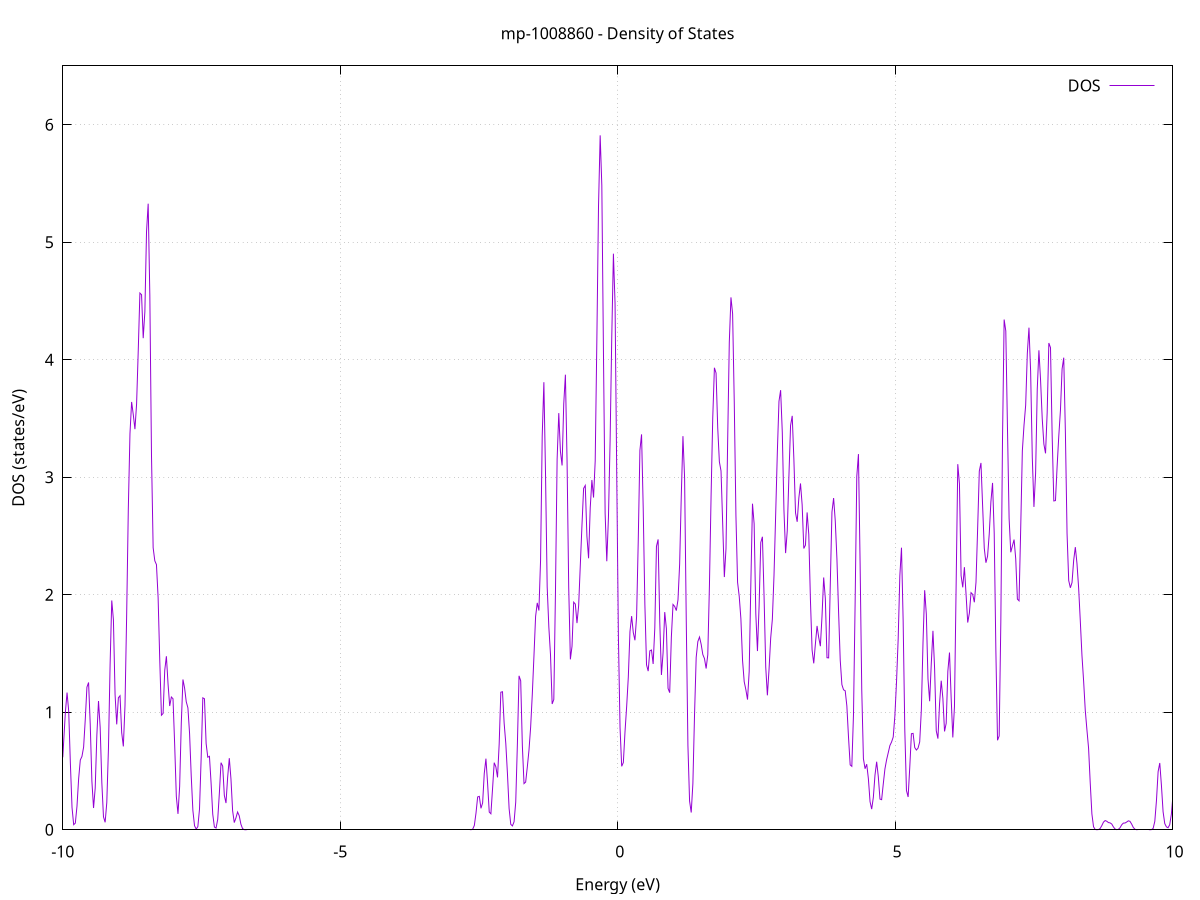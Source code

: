 set title 'mp-1008860 - Density of States'
set xlabel 'Energy (eV)'
set ylabel 'DOS (states/eV)'
set grid
set xrange [-10:10]
set yrange [0:6.502]
set xzeroaxis lt -1
set terminal png size 800,600
set output 'mp-1008860_dos_gnuplot.png'
plot '-' using 1:2 with lines title 'DOS'
-30.571800 0.000000
-30.542000 0.000000
-30.512200 0.000000
-30.482300 0.000000
-30.452500 0.000000
-30.422700 0.000000
-30.392800 0.000000
-30.363000 0.000000
-30.333100 0.000000
-30.303300 0.000000
-30.273500 0.000000
-30.243600 0.000000
-30.213800 0.000000
-30.183900 0.000000
-30.154100 0.000000
-30.124300 0.000000
-30.094400 0.000000
-30.064600 0.000000
-30.034700 0.000000
-30.004900 0.000000
-29.975100 0.000000
-29.945200 0.000000
-29.915400 0.000000
-29.885500 0.000000
-29.855700 0.000000
-29.825900 0.000000
-29.796000 0.000000
-29.766200 0.000000
-29.736400 0.000000
-29.706500 0.000000
-29.676700 0.000000
-29.646800 0.000000
-29.617000 0.000000
-29.587200 0.000000
-29.557300 0.000000
-29.527500 0.000000
-29.497600 0.000000
-29.467800 0.000000
-29.438000 0.000000
-29.408100 0.000000
-29.378300 0.000000
-29.348400 0.000000
-29.318600 0.000000
-29.288800 0.000000
-29.258900 0.000000
-29.229100 0.000000
-29.199200 0.000000
-29.169400 0.000000
-29.139600 0.000000
-29.109700 0.000000
-29.079900 0.000000
-29.050100 0.000000
-29.020200 0.000000
-28.990400 0.000000
-28.960500 0.000000
-28.930700 0.000000
-28.900900 0.000000
-28.871000 0.000000
-28.841200 0.000000
-28.811300 0.000000
-28.781500 0.000000
-28.751700 0.000000
-28.721800 0.000000
-28.692000 0.000000
-28.662100 0.000000
-28.632300 0.000000
-28.602500 0.000000
-28.572600 0.000000
-28.542800 0.000000
-28.512900 0.000000
-28.483100 0.000000
-28.453300 0.000000
-28.423400 0.000000
-28.393600 0.000000
-28.363800 0.000000
-28.333900 0.000000
-28.304100 0.000000
-28.274200 0.000000
-28.244400 0.000000
-28.214600 0.000000
-28.184700 0.000000
-28.154900 0.000000
-28.125000 0.000000
-28.095200 0.000000
-28.065400 0.000000
-28.035500 0.000000
-28.005700 0.000000
-27.975800 0.001000
-27.946000 0.016300
-27.916200 0.145900
-27.886300 0.747700
-27.856500 2.335100
-27.826700 4.771900
-27.796800 7.012800
-27.767000 8.789600
-27.737100 11.338700
-27.707300 15.042700
-27.677500 18.731900
-27.647600 20.608200
-27.617800 18.793100
-27.587900 14.251100
-27.558100 9.803700
-27.528300 6.742600
-27.498400 4.825600
-27.468600 4.324300
-27.438700 5.440000
-27.408900 6.525600
-27.379100 6.731900
-27.349200 7.416700
-27.319400 8.838900
-27.289500 8.627000
-27.259700 5.820300
-27.229900 2.560900
-27.200000 0.707100
-27.170200 0.116500
-27.140400 0.010800
-27.110500 0.000500
-27.080700 0.000000
-27.050800 0.000000
-27.021000 0.000000
-26.991200 0.000000
-26.961300 0.000000
-26.931500 0.000000
-26.901600 0.000000
-26.871800 0.000000
-26.842000 0.000000
-26.812100 0.000000
-26.782300 0.000000
-26.752400 0.000000
-26.722600 0.000000
-26.692800 0.000000
-26.662900 0.000000
-26.633100 0.000000
-26.603200 0.000000
-26.573400 0.000000
-26.543600 0.000000
-26.513700 0.000000
-26.483900 0.000000
-26.454100 0.000000
-26.424200 0.000000
-26.394400 0.000000
-26.364500 0.000000
-26.334700 0.000000
-26.304900 0.000000
-26.275000 0.000000
-26.245200 0.000000
-26.215300 0.000000
-26.185500 0.000000
-26.155700 0.000000
-26.125800 0.000000
-26.096000 0.000000
-26.066100 0.000000
-26.036300 0.000000
-26.006500 0.000000
-25.976600 0.000000
-25.946800 0.000000
-25.916900 0.000000
-25.887100 0.000000
-25.857300 0.000000
-25.827400 0.000000
-25.797600 0.000000
-25.767800 0.000000
-25.737900 0.000000
-25.708100 0.000000
-25.678200 0.000000
-25.648400 0.000000
-25.618600 0.000000
-25.588700 0.000000
-25.558900 0.000000
-25.529000 0.000000
-25.499200 0.000000
-25.469400 0.000000
-25.439500 0.000000
-25.409700 0.000000
-25.379800 0.000000
-25.350000 0.000000
-25.320200 0.000000
-25.290300 0.000000
-25.260500 0.000000
-25.230700 0.000000
-25.200800 0.000000
-25.171000 0.000000
-25.141100 0.000000
-25.111300 0.000000
-25.081500 0.000000
-25.051600 0.000000
-25.021800 0.000000
-24.991900 0.000000
-24.962100 0.000000
-24.932300 0.000000
-24.902400 0.000000
-24.872600 0.000000
-24.842700 0.000000
-24.812900 0.000000
-24.783100 0.000000
-24.753200 0.000000
-24.723400 0.000000
-24.693500 0.000000
-24.663700 0.000000
-24.633900 0.000000
-24.604000 0.000000
-24.574200 0.000000
-24.544400 0.000000
-24.514500 0.000000
-24.484700 0.000000
-24.454800 0.000000
-24.425000 0.000000
-24.395200 0.000000
-24.365300 0.000000
-24.335500 0.000000
-24.305600 0.000000
-24.275800 0.000000
-24.246000 0.000000
-24.216100 0.000000
-24.186300 0.000000
-24.156400 0.000000
-24.126600 0.000000
-24.096800 0.000000
-24.066900 0.000000
-24.037100 0.000000
-24.007200 0.000000
-23.977400 0.000000
-23.947600 0.000000
-23.917700 0.000000
-23.887900 0.000000
-23.858100 0.000000
-23.828200 0.000000
-23.798400 0.000000
-23.768500 0.000000
-23.738700 0.000000
-23.708900 0.000000
-23.679000 0.000000
-23.649200 0.000000
-23.619300 0.000000
-23.589500 0.000000
-23.559700 0.000000
-23.529800 0.000000
-23.500000 0.000000
-23.470100 0.000000
-23.440300 0.000000
-23.410500 0.000000
-23.380600 0.000000
-23.350800 0.000000
-23.320900 0.000000
-23.291100 0.000000
-23.261300 0.000000
-23.231400 0.000000
-23.201600 0.000000
-23.171800 0.000000
-23.141900 0.000000
-23.112100 0.000000
-23.082200 0.000000
-23.052400 0.000000
-23.022600 0.000000
-22.992700 0.000000
-22.962900 0.000000
-22.933000 0.000000
-22.903200 0.000000
-22.873400 0.000000
-22.843500 0.000000
-22.813700 0.000000
-22.783800 0.000000
-22.754000 0.000000
-22.724200 0.000000
-22.694300 0.000000
-22.664500 0.000000
-22.634700 0.000000
-22.604800 0.000000
-22.575000 0.000000
-22.545100 0.000000
-22.515300 0.000000
-22.485500 0.000000
-22.455600 0.000000
-22.425800 0.000000
-22.395900 0.000000
-22.366100 0.000000
-22.336300 0.000000
-22.306400 0.000000
-22.276600 0.000000
-22.246700 0.000000
-22.216900 0.000000
-22.187100 0.000000
-22.157200 0.000000
-22.127400 0.000000
-22.097500 0.000000
-22.067700 0.000000
-22.037900 0.000000
-22.008000 0.000000
-21.978200 0.000000
-21.948400 0.000000
-21.918500 0.000000
-21.888700 0.000000
-21.858800 0.000000
-21.829000 0.000000
-21.799200 0.000000
-21.769300 0.000000
-21.739500 0.000000
-21.709600 0.000000
-21.679800 0.000000
-21.650000 0.000000
-21.620100 0.000000
-21.590300 0.000000
-21.560400 0.000000
-21.530600 0.000000
-21.500800 0.000000
-21.470900 0.000000
-21.441100 0.000000
-21.411200 0.000000
-21.381400 0.000000
-21.351600 0.000000
-21.321700 0.000000
-21.291900 0.000000
-21.262100 0.000000
-21.232200 0.000000
-21.202400 0.000000
-21.172500 0.000000
-21.142700 0.000000
-21.112900 0.000000
-21.083000 0.000000
-21.053200 0.000000
-21.023300 0.000000
-20.993500 0.000000
-20.963700 0.000000
-20.933800 0.000000
-20.904000 0.000000
-20.874100 0.000000
-20.844300 0.000000
-20.814500 0.000000
-20.784600 0.000000
-20.754800 0.000000
-20.724900 0.000000
-20.695100 0.000000
-20.665300 0.000000
-20.635400 0.000000
-20.605600 0.000000
-20.575800 0.000000
-20.545900 0.000000
-20.516100 0.000000
-20.486200 0.000000
-20.456400 0.000000
-20.426600 0.000000
-20.396700 0.000000
-20.366900 0.000000
-20.337000 0.000000
-20.307200 0.000000
-20.277400 0.000000
-20.247500 0.000000
-20.217700 0.000000
-20.187800 0.000000
-20.158000 0.000000
-20.128200 0.000000
-20.098300 0.000000
-20.068500 0.000000
-20.038700 0.000000
-20.008800 0.000000
-19.979000 0.000000
-19.949100 0.000000
-19.919300 0.000000
-19.889500 0.000000
-19.859600 0.000000
-19.829800 0.000000
-19.799900 0.000000
-19.770100 0.000000
-19.740300 0.000000
-19.710400 0.000000
-19.680600 0.000000
-19.650700 0.000000
-19.620900 0.000000
-19.591100 0.000000
-19.561200 0.000000
-19.531400 0.000000
-19.501500 0.000000
-19.471700 0.000000
-19.441900 0.000000
-19.412000 0.000000
-19.382200 0.000000
-19.352400 0.000000
-19.322500 0.000000
-19.292700 0.000000
-19.262800 0.000000
-19.233000 0.000000
-19.203200 0.000000
-19.173300 0.000000
-19.143500 0.000000
-19.113600 0.000000
-19.083800 0.000000
-19.054000 0.000000
-19.024100 0.000000
-18.994300 0.000000
-18.964400 0.000000
-18.934600 0.000000
-18.904800 0.000000
-18.874900 0.000000
-18.845100 0.000000
-18.815200 0.000000
-18.785400 0.000000
-18.755600 0.000000
-18.725700 0.000000
-18.695900 0.000000
-18.666100 0.000000
-18.636200 0.000000
-18.606400 0.000000
-18.576500 0.000000
-18.546700 0.000000
-18.516900 0.000000
-18.487000 0.000000
-18.457200 0.000000
-18.427300 0.000000
-18.397500 0.000000
-18.367700 0.000000
-18.337800 0.000000
-18.308000 0.000000
-18.278100 0.000000
-18.248300 0.000000
-18.218500 0.000000
-18.188600 0.000000
-18.158800 0.000000
-18.128900 0.000000
-18.099100 0.000000
-18.069300 0.000000
-18.039400 0.000000
-18.009600 0.000000
-17.979800 0.000000
-17.949900 0.000000
-17.920100 0.000000
-17.890200 0.000000
-17.860400 0.000000
-17.830600 0.000000
-17.800700 0.000000
-17.770900 0.000000
-17.741000 0.000000
-17.711200 0.000000
-17.681400 0.000000
-17.651500 0.000000
-17.621700 0.000000
-17.591800 0.000000
-17.562000 0.000000
-17.532200 0.000000
-17.502300 0.000000
-17.472500 0.000000
-17.442700 0.000000
-17.412800 0.000000
-17.383000 0.000000
-17.353100 0.000000
-17.323300 0.000000
-17.293500 0.000000
-17.263600 0.000000
-17.233800 0.000000
-17.203900 0.000000
-17.174100 0.000000
-17.144300 0.000000
-17.114400 0.000000
-17.084600 0.000000
-17.054700 0.000000
-17.024900 0.000000
-16.995100 0.000000
-16.965200 0.000000
-16.935400 0.000000
-16.905500 0.000000
-16.875700 0.000000
-16.845900 0.000000
-16.816000 0.000000
-16.786200 0.000000
-16.756400 0.000000
-16.726500 0.000000
-16.696700 0.000000
-16.666800 0.000000
-16.637000 0.000000
-16.607200 0.000000
-16.577300 0.000000
-16.547500 0.000000
-16.517600 0.000000
-16.487800 0.000000
-16.458000 0.000000
-16.428100 0.000000
-16.398300 0.000000
-16.368400 0.000000
-16.338600 0.000000
-16.308800 0.000000
-16.278900 0.000000
-16.249100 0.000000
-16.219200 0.000000
-16.189400 0.000000
-16.159600 0.000000
-16.129700 0.000000
-16.099900 0.000000
-16.070100 0.000000
-16.040200 0.000000
-16.010400 0.000000
-15.980500 0.000000
-15.950700 0.000000
-15.920900 0.000000
-15.891000 0.000000
-15.861200 0.000000
-15.831300 0.000000
-15.801500 0.000000
-15.771700 0.000000
-15.741800 0.000000
-15.712000 0.000000
-15.682100 0.000000
-15.652300 0.000000
-15.622500 0.000000
-15.592600 0.000000
-15.562800 0.000000
-15.532900 0.000000
-15.503100 0.000000
-15.473300 0.000000
-15.443400 0.000000
-15.413600 0.000000
-15.383800 0.000000
-15.353900 0.000000
-15.324100 0.000000
-15.294200 0.000000
-15.264400 0.000000
-15.234600 0.000000
-15.204700 0.000000
-15.174900 0.000000
-15.145000 0.000000
-15.115200 0.000000
-15.085400 0.000000
-15.055500 0.000000
-15.025700 0.000000
-14.995800 0.000000
-14.966000 0.000000
-14.936200 0.000000
-14.906300 0.000000
-14.876500 0.000000
-14.846700 0.000000
-14.816800 0.000000
-14.787000 0.000000
-14.757100 0.000000
-14.727300 0.000000
-14.697500 0.000000
-14.667600 0.000000
-14.637800 0.000000
-14.607900 0.000000
-14.578100 0.000000
-14.548300 0.000000
-14.518400 0.000000
-14.488600 0.000000
-14.458700 0.000000
-14.428900 0.000000
-14.399100 0.000000
-14.369200 0.000000
-14.339400 0.000000
-14.309500 0.000000
-14.279700 0.000000
-14.249900 0.000000
-14.220000 0.000000
-14.190200 0.000000
-14.160400 0.000000
-14.130500 0.000000
-14.100700 0.000000
-14.070800 0.000000
-14.041000 0.000000
-14.011200 0.000000
-13.981300 0.000000
-13.951500 0.000000
-13.921600 0.000000
-13.891800 0.000000
-13.862000 0.000000
-13.832100 0.000000
-13.802300 0.000000
-13.772400 0.000000
-13.742600 0.000000
-13.712800 0.000000
-13.682900 0.000000
-13.653100 0.000000
-13.623200 0.000000
-13.593400 0.000000
-13.563600 0.000000
-13.533700 0.000000
-13.503900 0.000000
-13.474100 0.000000
-13.444200 0.000000
-13.414400 0.000000
-13.384500 0.000000
-13.354700 0.000000
-13.324900 0.000000
-13.295000 0.000000
-13.265200 0.000000
-13.235300 0.000000
-13.205500 0.000000
-13.175700 0.000000
-13.145800 0.000000
-13.116000 0.000000
-13.086100 0.000000
-13.056300 0.000000
-13.026500 0.000000
-12.996600 0.000000
-12.966800 0.000000
-12.936900 0.000000
-12.907100 0.000000
-12.877300 0.000000
-12.847400 0.000000
-12.817600 0.000000
-12.787800 0.000000
-12.757900 0.000000
-12.728100 0.000000
-12.698200 0.000000
-12.668400 0.000000
-12.638600 0.000000
-12.608700 0.000000
-12.578900 0.000000
-12.549000 0.000000
-12.519200 0.000000
-12.489400 0.000000
-12.459500 0.000000
-12.429700 0.000000
-12.399800 0.000000
-12.370000 0.000000
-12.340200 0.000000
-12.310300 0.000000
-12.280500 0.000000
-12.250700 0.000000
-12.220800 0.000000
-12.191000 0.000000
-12.161100 0.000000
-12.131300 0.000000
-12.101500 0.000000
-12.071600 0.000000
-12.041800 0.000000
-12.011900 0.000000
-11.982100 0.000000
-11.952300 0.000000
-11.922400 0.000000
-11.892600 0.000000
-11.862700 0.000000
-11.832900 0.000000
-11.803100 0.000000
-11.773200 0.000000
-11.743400 0.000000
-11.713500 0.000000
-11.683700 0.000000
-11.653900 0.000000
-11.624000 0.000000
-11.594200 0.000000
-11.564400 0.000000
-11.534500 0.000000
-11.504700 0.000000
-11.474800 0.000000
-11.445000 0.000000
-11.415200 0.000000
-11.385300 0.000000
-11.355500 0.000000
-11.325600 0.000000
-11.295800 0.000000
-11.266000 0.000000
-11.236100 0.000000
-11.206300 0.000000
-11.176400 0.000000
-11.146600 0.000000
-11.116800 0.000000
-11.086900 0.000000
-11.057100 0.000000
-11.027200 0.000000
-10.997400 0.000000
-10.967600 0.000000
-10.937700 0.000000
-10.907900 0.000000
-10.878100 0.000000
-10.848200 0.000000
-10.818400 0.000000
-10.788500 0.000000
-10.758700 0.000000
-10.728900 0.000000
-10.699000 0.000000
-10.669200 0.000000
-10.639300 0.000000
-10.609500 0.000000
-10.579700 0.000000
-10.549800 0.000000
-10.520000 0.000000
-10.490100 0.000200
-10.460300 0.002500
-10.430500 0.015600
-10.400600 0.055000
-10.370800 0.117100
-10.340900 0.186300
-10.311100 0.298800
-10.281300 0.472200
-10.251400 0.595400
-10.221600 0.612800
-10.191800 0.613300
-10.161900 0.577300
-10.132100 0.407700
-10.102200 0.194300
-10.072400 0.122000
-10.042600 0.256300
-10.012700 0.510500
-9.982900 0.760300
-9.953000 1.004600
-9.923200 1.167600
-9.893400 1.009300
-9.863500 0.566600
-9.833700 0.190000
-9.803800 0.043200
-9.774000 0.056700
-9.744200 0.200600
-9.714300 0.434900
-9.684500 0.593700
-9.654700 0.624100
-9.624800 0.703300
-9.595000 0.938100
-9.565100 1.213800
-9.535300 1.253700
-9.505500 0.899000
-9.475600 0.413800
-9.445800 0.185400
-9.415900 0.354500
-9.386100 0.805300
-9.356300 1.095700
-9.326400 0.871800
-9.296600 0.402100
-9.266700 0.110300
-9.236900 0.063500
-9.207100 0.231600
-9.177200 0.690400
-9.147400 1.404600
-9.117500 1.951800
-9.087700 1.788600
-9.057900 1.151700
-9.028000 0.897000
-8.998200 1.123500
-8.968400 1.140900
-8.938500 0.826400
-8.908700 0.709600
-8.878800 1.058500
-8.849000 1.828700
-8.819200 2.728900
-8.789300 3.371300
-8.759500 3.641500
-8.729600 3.533000
-8.699800 3.409700
-8.670000 3.623900
-8.640100 4.078800
-8.610300 4.568300
-8.580400 4.554500
-8.550600 4.184400
-8.520800 4.409600
-8.490900 5.090500
-8.461100 5.329200
-8.431200 4.545900
-8.401400 3.187900
-8.371600 2.400800
-8.341700 2.289500
-8.311900 2.257000
-8.282100 1.976400
-8.252200 1.442800
-8.222400 0.974900
-8.192500 0.989900
-8.162700 1.356500
-8.132900 1.477000
-8.103000 1.240800
-8.073200 1.053400
-8.043300 1.130000
-8.013500 1.115100
-7.983700 0.725300
-7.953800 0.284300
-7.924000 0.135200
-7.894100 0.367400
-7.864300 0.907100
-7.834500 1.279200
-7.804600 1.205500
-7.774800 1.089500
-7.744900 1.037300
-7.715100 0.819400
-7.685300 0.460500
-7.655400 0.164500
-7.625600 0.034100
-7.595800 0.005900
-7.565900 0.026600
-7.536100 0.175700
-7.506200 0.612300
-7.476400 1.123100
-7.446600 1.115200
-7.416700 0.734000
-7.386900 0.617800
-7.357000 0.625200
-7.327200 0.397200
-7.297400 0.132200
-7.267500 0.023400
-7.237700 0.014800
-7.207800 0.088500
-7.178000 0.312800
-7.148200 0.571100
-7.118300 0.541400
-7.088500 0.292700
-7.058700 0.227400
-7.028800 0.447300
-6.999000 0.609300
-6.969100 0.432100
-6.939300 0.161700
-6.909500 0.061300
-6.879600 0.100800
-6.849800 0.151300
-6.819900 0.119000
-6.790100 0.047900
-6.760300 0.009800
-6.730400 0.001000
-6.700600 0.000100
-6.670700 0.000000
-6.640900 0.000000
-6.611100 0.000000
-6.581200 0.000000
-6.551400 0.000000
-6.521500 0.000000
-6.491700 0.000000
-6.461900 0.000000
-6.432000 0.000000
-6.402200 0.000000
-6.372400 0.000000
-6.342500 0.000000
-6.312700 0.000000
-6.282800 0.000000
-6.253000 0.000000
-6.223200 0.000000
-6.193300 0.000000
-6.163500 0.000000
-6.133600 0.000000
-6.103800 0.000000
-6.074000 0.000000
-6.044100 0.000000
-6.014300 0.000000
-5.984400 0.000000
-5.954600 0.000000
-5.924800 0.000000
-5.894900 0.000000
-5.865100 0.000000
-5.835200 0.000000
-5.805400 0.000000
-5.775600 0.000000
-5.745700 0.000000
-5.715900 0.000000
-5.686100 0.000000
-5.656200 0.000000
-5.626400 0.000000
-5.596500 0.000000
-5.566700 0.000000
-5.536900 0.000000
-5.507000 0.000000
-5.477200 0.000000
-5.447300 0.000000
-5.417500 0.000000
-5.387700 0.000000
-5.357800 0.000000
-5.328000 0.000000
-5.298100 0.000000
-5.268300 0.000000
-5.238500 0.000000
-5.208600 0.000000
-5.178800 0.000000
-5.148900 0.000000
-5.119100 0.000000
-5.089300 0.000000
-5.059400 0.000000
-5.029600 0.000000
-4.999800 0.000000
-4.969900 0.000000
-4.940100 0.000000
-4.910200 0.000000
-4.880400 0.000000
-4.850600 0.000000
-4.820700 0.000000
-4.790900 0.000000
-4.761000 0.000000
-4.731200 0.000000
-4.701400 0.000000
-4.671500 0.000000
-4.641700 0.000000
-4.611800 0.000000
-4.582000 0.000000
-4.552200 0.000000
-4.522300 0.000000
-4.492500 0.000000
-4.462700 0.000000
-4.432800 0.000000
-4.403000 0.000000
-4.373100 0.000000
-4.343300 0.000000
-4.313500 0.000000
-4.283600 0.000000
-4.253800 0.000000
-4.223900 0.000000
-4.194100 0.000000
-4.164300 0.000000
-4.134400 0.000000
-4.104600 0.000000
-4.074700 0.000000
-4.044900 0.000000
-4.015100 0.000000
-3.985200 0.000000
-3.955400 0.000000
-3.925500 0.000000
-3.895700 0.000000
-3.865900 0.000000
-3.836000 0.000000
-3.806200 0.000000
-3.776400 0.000000
-3.746500 0.000000
-3.716700 0.000000
-3.686800 0.000000
-3.657000 0.000000
-3.627200 0.000000
-3.597300 0.000000
-3.567500 0.000000
-3.537600 0.000000
-3.507800 0.000000
-3.478000 0.000000
-3.448100 0.000000
-3.418300 0.000000
-3.388400 0.000000
-3.358600 0.000000
-3.328800 0.000000
-3.298900 0.000000
-3.269100 0.000000
-3.239200 0.000000
-3.209400 0.000000
-3.179600 0.000000
-3.149700 0.000000
-3.119900 0.000000
-3.090100 0.000000
-3.060200 0.000000
-3.030400 0.000000
-3.000500 0.000000
-2.970700 0.000000
-2.940900 0.000000
-2.911000 0.000000
-2.881200 0.000000
-2.851300 0.000000
-2.821500 0.000000
-2.791700 0.000000
-2.761800 0.000000
-2.732000 0.000000
-2.702100 0.000000
-2.672300 0.000000
-2.642500 0.000300
-2.612600 0.004900
-2.582800 0.036900
-2.552900 0.142200
-2.523100 0.279600
-2.493300 0.284500
-2.463400 0.182800
-2.433600 0.228200
-2.403800 0.480000
-2.373900 0.605200
-2.344100 0.395400
-2.314200 0.150700
-2.284400 0.136200
-2.254600 0.349300
-2.224700 0.571200
-2.194900 0.535800
-2.165000 0.446000
-2.135200 0.729600
-2.105400 1.170900
-2.075500 1.174900
-2.045700 0.908300
-2.015800 0.734200
-1.986000 0.476500
-1.956200 0.181200
-1.926300 0.046400
-1.896500 0.032800
-1.866700 0.067900
-1.836800 0.235100
-1.807000 0.728100
-1.777100 1.310300
-1.747300 1.268200
-1.717500 0.717500
-1.687600 0.393100
-1.657800 0.406100
-1.627900 0.535200
-1.598100 0.676500
-1.568300 0.872200
-1.538400 1.151100
-1.508600 1.475900
-1.478700 1.816200
-1.448900 1.931200
-1.419100 1.866300
-1.389200 2.292900
-1.359400 3.352500
-1.329500 3.809400
-1.299700 3.021600
-1.269900 2.067400
-1.240000 1.724800
-1.210200 1.489900
-1.180400 1.070800
-1.150500 1.109200
-1.120700 2.025500
-1.090800 3.154400
-1.061000 3.546400
-1.031200 3.219900
-1.001300 3.100900
-0.971500 3.625400
-0.941600 3.873600
-0.911800 3.142700
-0.882000 2.066100
-0.852100 1.450500
-0.822300 1.561800
-0.792400 1.937300
-0.762600 1.921000
-0.732800 1.759000
-0.702900 1.907900
-0.673100 2.250700
-0.643200 2.589600
-0.613400 2.905900
-0.583600 2.930700
-0.553700 2.498500
-0.523900 2.310900
-0.494100 2.740000
-0.464200 2.977100
-0.434400 2.827900
-0.404500 3.139600
-0.374700 4.168800
-0.344900 5.303700
-0.315000 5.910800
-0.285200 5.483400
-0.255300 4.043800
-0.225500 2.693000
-0.195700 2.285500
-0.165800 2.658800
-0.136000 3.306900
-0.106100 4.190700
-0.076300 4.903400
-0.046500 4.476700
-0.016600 3.036500
0.013200 1.654600
0.043100 0.870500
0.072900 0.540000
0.102700 0.572100
0.132600 0.833300
0.162400 1.049400
0.192200 1.299000
0.222100 1.686300
0.251900 1.818600
0.281800 1.678600
0.311600 1.613000
0.341400 1.813200
0.371300 2.460600
0.401100 3.229500
0.431000 3.365500
0.460800 2.737200
0.490600 1.920500
0.520500 1.404000
0.550300 1.350400
0.580200 1.523100
0.610000 1.530100
0.639800 1.411400
0.669700 1.717300
0.699500 2.412500
0.729300 2.471600
0.759200 1.770300
0.789000 1.317800
0.818900 1.505900
0.848700 1.852800
0.878500 1.712200
0.908400 1.203400
0.938200 1.167000
0.968100 1.640900
0.997900 1.917900
1.027700 1.901300
1.057600 1.865600
1.087400 1.956400
1.117300 2.261300
1.147100 2.844600
1.176900 3.350600
1.206800 2.991600
1.236600 1.782900
1.266500 0.718900
1.296300 0.244700
1.326100 0.146900
1.356000 0.393300
1.385800 0.982200
1.415600 1.467400
1.445500 1.601900
1.475300 1.640500
1.505200 1.579000
1.535000 1.491700
1.564800 1.457400
1.594700 1.372500
1.624500 1.490000
1.654400 2.080500
1.684200 2.845600
1.714000 3.507000
1.743900 3.932400
1.773700 3.887400
1.803600 3.422400
1.833400 3.131800
1.863200 3.054100
1.893100 2.606800
1.922900 2.150900
1.952800 2.393000
1.982600 3.303700
2.012400 4.151100
2.042300 4.531500
2.072100 4.391500
2.101900 3.636600
2.131800 2.675400
2.161600 2.106000
2.191500 1.985300
2.221300 1.795900
2.251100 1.441400
2.281000 1.260300
2.310800 1.192400
2.340700 1.108200
2.370500 1.346100
2.400300 2.087800
2.430200 2.775300
2.460000 2.604300
2.489900 1.840300
2.519700 1.521400
2.549500 1.905200
2.579400 2.445200
2.609200 2.493900
2.639100 1.981600
2.668900 1.385800
2.698700 1.144300
2.728600 1.365500
2.758400 1.632600
2.788200 1.791000
2.818100 2.165700
2.847900 2.682000
2.877800 3.208300
2.907600 3.646300
2.937400 3.741900
2.967300 3.384300
2.997100 2.724000
3.027000 2.354900
3.056800 2.544100
3.086600 3.009400
3.116500 3.440900
3.146300 3.523100
3.176200 3.153300
3.206000 2.696900
3.235800 2.621500
3.265700 2.823900
3.295500 2.947800
3.325300 2.765500
3.355200 2.394300
3.385000 2.423000
3.414900 2.701000
3.444700 2.513200
3.474500 1.957200
3.504400 1.530300
3.534200 1.416500
3.564100 1.582700
3.593900 1.735200
3.623700 1.637600
3.653600 1.562600
3.683400 1.819100
3.713300 2.147500
3.743100 1.968700
3.772900 1.464600
3.802800 1.462900
3.832600 2.093500
3.862500 2.705100
3.892300 2.823300
3.922100 2.629200
3.952000 2.306700
3.981800 1.857400
4.011600 1.443800
4.041500 1.235700
4.071300 1.191500
4.101200 1.183200
4.131000 1.054200
4.160800 0.788400
4.190700 0.552300
4.220500 0.540100
4.250400 0.977800
4.280200 1.936100
4.310000 3.007900
4.339900 3.197500
4.369700 2.273600
4.399600 1.188600
4.429400 0.605500
4.459200 0.519600
4.489100 0.558300
4.518900 0.435400
4.548800 0.239500
4.578600 0.175800
4.608400 0.275800
4.638300 0.467000
4.668100 0.579000
4.697900 0.451900
4.727800 0.261200
4.757600 0.256300
4.787500 0.390900
4.817300 0.518000
4.847100 0.595400
4.877000 0.656000
4.906800 0.717100
4.936700 0.747000
4.966500 0.789200
4.996300 0.968000
5.026200 1.259400
5.056000 1.624700
5.085900 2.162000
5.115700 2.401000
5.145500 1.780400
5.175400 0.847200
5.205200 0.334400
5.235100 0.279200
5.264900 0.532300
5.294700 0.817800
5.324600 0.820400
5.354400 0.699800
5.384200 0.678700
5.414100 0.695100
5.443900 0.748000
5.473800 1.022600
5.503600 1.596000
5.533400 2.038900
5.563300 1.835300
5.593100 1.285900
5.623000 1.094300
5.652800 1.416700
5.682600 1.693500
5.712500 1.372800
5.742300 0.842600
5.772200 0.775900
5.802000 1.075500
5.831800 1.268600
5.861700 1.118200
5.891500 0.837100
5.921300 0.906200
5.951200 1.349300
5.981000 1.508600
6.010900 1.121600
6.040700 0.785700
6.070500 1.049200
6.100400 2.079600
6.130200 3.111800
6.160100 2.945600
6.189900 2.164200
6.219700 2.063600
6.249600 2.235000
6.279400 2.003500
6.309300 1.763900
6.339100 1.844000
6.368900 2.018400
6.398800 2.003800
6.428600 1.936500
6.458500 2.107600
6.488300 2.565800
6.518100 3.053000
6.548000 3.122400
6.577800 2.757400
6.607600 2.397000
6.637500 2.273000
6.667300 2.328900
6.697200 2.518100
6.727000 2.791500
6.756800 2.952300
6.786700 2.525800
6.816500 1.528100
6.846400 0.761800
6.876200 0.798600
6.906000 1.768300
6.935900 3.307700
6.965700 4.342900
6.995600 4.245400
7.025400 3.426500
7.055200 2.651200
7.085100 2.362000
7.114900 2.416400
7.144800 2.470000
7.174600 2.305900
7.204400 1.963200
7.234300 1.948900
7.264100 2.562600
7.293900 3.225200
7.323800 3.442400
7.353600 3.613300
7.383500 4.054200
7.413300 4.273800
7.443100 3.901700
7.473000 3.170500
7.502800 2.748000
7.532700 3.034800
7.562500 3.749400
7.592300 4.081400
7.622200 3.828700
7.652000 3.501000
7.681900 3.282700
7.711700 3.204000
7.741500 3.553500
7.771400 4.143100
7.801200 4.103900
7.831100 3.356200
7.860900 2.798900
7.890700 2.801900
7.920600 3.093200
7.950400 3.349800
7.980200 3.568000
8.010100 3.921700
8.039900 4.018300
8.069800 3.380400
8.099600 2.521900
8.129400 2.121700
8.159300 2.059600
8.189100 2.104200
8.219000 2.293800
8.248800 2.406000
8.278600 2.265100
8.308500 2.056900
8.338300 1.777200
8.368200 1.484100
8.398000 1.266300
8.427800 1.017100
8.457700 0.850600
8.487500 0.694500
8.517300 0.399300
8.547200 0.135100
8.577000 0.025300
8.606900 0.002500
8.636700 0.000300
8.666500 0.001900
8.696400 0.011200
8.726200 0.035700
8.756100 0.065100
8.785900 0.078400
8.815700 0.072600
8.845600 0.061200
8.875400 0.058700
8.905300 0.049000
8.935100 0.024400
8.964900 0.006400
8.994800 0.001300
9.024600 0.003700
9.054500 0.017300
9.084300 0.042000
9.114100 0.056800
9.144000 0.057400
9.173800 0.065700
9.203600 0.076000
9.233500 0.071900
9.263300 0.048900
9.293200 0.020100
9.323000 0.004500
9.352800 0.000500
9.382700 0.000000
9.412500 0.000000
9.442400 0.000000
9.472200 0.000000
9.502000 0.000000
9.531900 0.000000
9.561700 0.000000
9.591600 0.000100
9.621400 0.001100
9.651200 0.011800
9.681100 0.071500
9.710900 0.248500
9.740800 0.495000
9.770600 0.568400
9.800400 0.378100
9.830300 0.154000
9.860100 0.053500
9.889900 0.025000
9.919800 0.017300
9.949600 0.042700
9.979500 0.132400
10.009300 0.295900
10.039100 0.452000
10.069000 0.509900
10.098800 0.575500
10.128700 0.813700
10.158500 1.213700
10.188300 1.607700
10.218200 1.687100
10.248000 1.441700
10.277900 1.268100
10.307700 1.139000
10.337500 0.852100
10.367400 0.712600
10.397200 0.966100
10.427100 1.316500
10.456900 1.425100
10.486700 1.478500
10.516600 1.818900
10.546400 2.239300
10.576200 2.444800
10.606100 2.235100
10.635900 1.647900
10.665800 1.305300
10.695600 1.579800
10.725400 2.278700
10.755300 2.871400
10.785100 2.916400
10.815000 2.441900
10.844800 1.808000
10.874600 1.320300
10.904500 1.038400
10.934300 1.020300
10.964200 1.425600
10.994000 1.930000
11.023800 1.937400
11.053700 1.785200
11.083500 1.935500
11.113300 1.950100
11.143200 1.589300
11.173000 1.304400
11.202900 1.274300
11.232700 1.142900
11.262500 0.902400
11.292400 0.840200
11.322200 0.935800
11.352100 1.134900
11.381900 1.506700
11.411700 1.776800
11.441600 1.729300
11.471400 1.614000
11.501300 1.569700
11.531100 1.488400
11.560900 1.336000
11.590800 1.381900
11.620600 1.680900
11.650500 1.833600
11.680300 1.682500
11.710100 1.593700
11.740000 1.962300
11.769800 2.570800
11.799600 2.930200
11.829500 3.073300
11.859300 3.292900
11.889200 3.649800
11.919000 4.069000
11.948800 4.188400
11.978700 3.901400
12.008500 3.610900
12.038400 3.502100
12.068200 3.352000
12.098000 3.144800
12.127900 2.892800
12.157700 2.476200
12.187600 2.205300
12.217400 2.457000
12.247200 3.019000
12.277100 3.342900
12.306900 3.165500
12.336800 2.763300
12.366600 2.443600
12.396400 2.043400
12.426300 1.453000
12.456100 1.049400
12.485900 1.007300
12.515800 1.153600
12.545600 1.383000
12.575500 1.646200
12.605300 1.799400
12.635100 1.787700
12.665000 1.788100
12.694800 1.821300
12.724700 1.786800
12.754500 1.809200
12.784300 1.875800
12.814200 1.880800
12.844000 1.945500
12.873900 2.071600
12.903700 1.936700
12.933500 1.496500
12.963400 1.251500
12.993200 1.593000
13.023100 2.147000
13.052900 2.199900
13.082700 1.788500
13.112600 1.508700
13.142400 1.492400
13.172200 1.397800
13.202100 1.206900
13.231900 1.163300
13.261800 1.365500
13.291600 1.677300
13.321400 1.885000
13.351300 2.076200
13.381100 2.222000
13.411000 2.133100
13.440800 1.974000
13.470600 1.783200
13.500500 1.381500
13.530300 1.134500
13.560200 1.468000
13.590000 2.169000
13.619800 2.597800
13.649700 2.487900
13.679500 2.424200
13.709300 2.437900
13.739200 2.068800
13.769000 1.712700
13.798900 1.860600
13.828700 2.217400
13.858500 2.436900
13.888400 2.677300
13.918200 2.952200
13.948100 3.136100
13.977900 3.145100
14.007700 2.888100
14.037600 2.715700
14.067400 2.806100
14.097300 2.876400
14.127100 2.713700
14.156900 2.158500
14.186800 1.581900
14.216600 1.665400
14.246500 2.418400
14.276300 3.268600
14.306100 3.640200
14.336000 3.496200
14.365800 3.147900
14.395600 2.618800
14.425500 1.979400
14.455300 1.580100
14.485200 1.466900
14.515000 1.430000
14.544800 1.535800
14.574700 1.849200
14.604500 2.038300
14.634400 2.054300
14.664200 2.262000
14.694000 2.526700
14.723900 2.476500
14.753700 2.242100
14.783600 2.178600
14.813400 2.222100
14.843200 2.121300
14.873100 2.160100
14.902900 2.464400
14.932800 2.614100
14.962600 2.354600
14.992400 1.906100
15.022300 1.605300
15.052100 1.447400
15.081900 1.400500
15.111800 1.641100
15.141600 2.116600
15.171500 2.413700
15.201300 2.304400
15.231100 2.001200
15.261000 1.757800
15.290800 1.713900
15.320700 1.801500
15.350500 1.719700
15.380300 1.403000
15.410200 1.173800
15.440000 1.428500
15.469900 2.179600
15.499700 2.757000
15.529500 2.735100
15.559400 2.424000
15.589200 2.055800
15.619000 1.697500
15.648900 1.478300
15.678700 1.498100
15.708600 1.901300
15.738400 2.524600
15.768200 2.923500
15.798100 2.846100
15.827900 2.473500
15.857800 2.124100
15.887600 1.978600
15.917400 2.068900
15.947300 2.186900
15.977100 2.116000
16.007000 1.827100
16.036800 1.653900
16.066600 1.755800
16.096500 1.832600
16.126300 1.937700
16.156200 2.391200
16.186000 3.195400
16.215800 3.978000
16.245700 4.025800
16.275500 3.298700
16.305300 2.766700
16.335200 2.901700
16.365000 3.376500
16.394900 4.023400
16.424700 4.573600
16.454500 4.558600
16.484400 4.076600
16.514200 3.421400
16.544100 2.737200
16.573900 2.414600
16.603700 2.688700
16.633600 3.201800
16.663400 3.239100
16.693300 2.755700
16.723100 2.460200
16.752900 2.373500
16.782800 2.295300
16.812600 2.463600
16.842500 2.684500
16.872300 2.711300
16.902100 2.816000
16.932000 3.017900
16.961800 3.132000
16.991600 3.141900
17.021500 2.939100
17.051300 2.638300
17.081200 2.362200
17.111000 1.971600
17.140800 1.616200
17.170700 1.607100
17.200500 1.644900
17.230400 1.392200
17.260200 1.266000
17.290000 1.486900
17.319900 1.668100
17.349700 1.758400
17.379600 2.064200
17.409400 2.355300
17.439200 2.278200
17.469100 2.138700
17.498900 2.342900
17.528800 2.503800
17.558600 2.137200
17.588400 1.662400
17.618300 1.731000
17.648100 2.152400
17.677900 2.302800
17.707800 2.198400
17.737600 2.063300
17.767500 1.990000
17.797300 2.037000
17.827100 2.130600
17.857000 2.308700
17.886800 2.628200
17.916700 2.865400
17.946500 2.938900
17.976300 2.912800
18.006200 2.689300
18.036000 2.352700
18.065900 2.154800
18.095700 1.948900
18.125500 1.635300
18.155400 1.396400
18.185200 1.357900
18.215000 1.540100
18.244900 1.730700
18.274700 1.872200
18.304600 2.076600
18.334400 2.108900
18.364200 1.842400
18.394100 1.639400
18.423900 1.730600
18.453800 2.051300
18.483600 2.420400
18.513400 2.440100
18.543300 2.122900
18.573100 2.079700
18.603000 2.351400
18.632800 2.373000
18.662600 2.156000
18.692500 2.034600
18.722300 1.881700
18.752200 1.606200
18.782000 1.571200
18.811800 2.007800
18.841700 2.524100
18.871500 2.676800
18.901300 2.610300
18.931200 2.496500
18.961000 2.331700
18.990900 2.215600
19.020700 2.121100
19.050500 1.918200
19.080400 1.720200
19.110200 1.806300
19.140100 2.123600
19.169900 2.191200
19.199700 1.949100
19.229600 1.859400
19.259400 2.037700
19.289300 2.164600
19.319100 1.966500
19.348900 1.628100
19.378800 1.356800
19.408600 1.149100
19.438500 1.103300
19.468300 1.394000
19.498100 2.102000
19.528000 2.709300
19.557800 2.671200
19.587600 2.577900
19.617500 3.090300
19.647300 3.665600
19.677200 3.503400
19.707000 2.769600
19.736800 2.351900
19.766700 2.471400
19.796500 2.374300
19.826400 1.835800
19.856200 1.610400
19.886000 2.181200
19.915900 2.963300
19.945700 3.080200
19.975600 2.619200
20.005400 2.254800
20.035200 2.135900
20.065100 2.093000
20.094900 2.208800
20.124800 2.412500
20.154600 2.306900
20.184400 1.944300
20.214300 1.760800
20.244100 1.857500
20.273900 1.925100
20.303800 1.862300
20.333600 1.793600
20.363500 1.645600
20.393300 1.412100
20.423100 1.249100
20.453000 1.231400
20.482800 1.287300
20.512700 1.322600
20.542500 1.377800
20.572300 1.533800
20.602200 1.607900
20.632000 1.556100
20.661900 1.767500
20.691700 2.380100
20.721500 2.983300
20.751400 3.243700
20.781200 3.202600
20.811000 2.838700
20.840900 2.123900
20.870700 1.575600
20.900600 1.676300
20.930400 2.114500
20.960200 2.366800
20.990100 2.335600
21.019900 2.204900
21.049800 2.103700
21.079600 2.055500
21.109400 2.098900
21.139300 2.112200
21.169100 2.125300
21.199000 2.365400
21.228800 2.564400
21.258600 2.283200
21.288500 1.873000
21.318300 1.941200
21.348200 2.255200
21.378000 2.265300
21.407800 2.262200
21.437700 2.395700
21.467500 2.143800
21.497300 1.603800
21.527200 1.336100
21.557000 1.458300
21.586900 1.645900
21.616700 1.594600
21.646500 1.361400
21.676400 1.285200
21.706200 1.583400
21.736100 1.882000
21.765900 1.826200
21.795700 1.649700
21.825600 1.642400
21.855400 1.765500
21.885300 1.774600
21.915100 1.655700
21.944900 1.583400
21.974800 1.523500
22.004600 1.400400
22.034500 1.335000
22.064300 1.401100
22.094100 1.533300
22.124000 1.637800
22.153800 1.675200
22.183600 1.662200
22.213500 1.550300
22.243300 1.500100
22.273200 1.729200
22.303000 2.192100
22.332800 2.433600
22.362700 2.124800
22.392500 1.522400
22.422400 1.000600
22.452200 0.796300
22.482000 0.862200
22.511900 1.032100
22.541700 1.261000
22.571600 1.536400
22.601400 1.898600
22.631200 2.167300
22.661100 2.082000
22.690900 1.858900
22.720800 1.785800
22.750600 1.656800
22.780400 1.302100
22.810300 1.142000
22.840100 1.355200
22.869900 1.623400
22.899800 2.024600
22.929600 2.669200
22.959500 3.084200
22.989300 3.169400
23.019100 3.137000
23.049000 2.765600
23.078800 2.241900
23.108700 2.059300
23.138500 2.233900
23.168300 2.450500
23.198200 2.376400
23.228000 1.984600
23.257900 1.451800
23.287700 1.096400
23.317500 1.151700
23.347400 1.420700
23.377200 1.643300
23.407000 1.798900
23.436900 2.002000
23.466700 2.195500
23.496600 2.097500
23.526400 1.897900
23.556200 1.999900
23.586100 1.983100
23.615900 1.562200
23.645800 1.228600
23.675600 1.201300
23.705400 1.270000
23.735300 1.298000
23.765100 1.275200
23.795000 1.331300
23.824800 1.712400
23.854600 2.186600
23.884500 2.321700
23.914300 2.370400
23.944200 2.687100
23.974000 2.936100
24.003800 2.822500
24.033700 2.590900
24.063500 2.396100
24.093300 2.192700
24.123200 2.040100
24.153000 1.916000
24.182900 1.669100
24.212700 1.405500
24.242500 1.386200
24.272400 1.705000
24.302200 2.039000
24.332100 1.918300
24.361900 1.492200
24.391700 1.366400
24.421600 1.707500
24.451400 2.075400
24.481300 2.158600
24.511100 2.134100
24.540900 2.228500
24.570800 2.308100
24.600600 2.112600
24.630500 1.878300
24.660300 2.057100
24.690100 2.292000
24.720000 1.964500
24.749800 1.386200
24.779600 1.143400
24.809500 1.283200
24.839300 1.574100
24.869200 1.930300
24.899000 2.250300
24.928800 2.303300
24.958700 2.256300
24.988500 2.263300
25.018400 2.088900
25.048200 1.818900
25.078000 1.798600
25.107900 2.008100
25.137700 2.176100
25.167600 2.267200
25.197400 2.271400
25.227200 2.047800
25.257100 1.628400
25.286900 1.102500
25.316800 0.696200
25.346600 0.774800
25.376400 1.204400
25.406300 1.371500
25.436100 1.125000
25.465900 0.856800
25.495800 0.749200
25.525600 0.594200
25.555500 0.360300
25.585300 0.291400
25.615100 0.531600
25.645000 0.915900
25.674800 1.156500
25.704700 1.178500
25.734500 1.029700
25.764300 0.796700
25.794200 0.540200
25.824000 0.330200
25.853900 0.276200
25.883700 0.418200
25.913500 0.586800
25.943400 0.545800
25.973200 0.389900
26.003000 0.369200
26.032900 0.483700
26.062700 0.578300
26.092600 0.561900
26.122400 0.427300
26.152200 0.242600
26.182100 0.100800
26.211900 0.058500
26.241800 0.087500
26.271600 0.099300
26.301400 0.060500
26.331300 0.028700
26.361100 0.046200
26.391000 0.090500
26.420800 0.095900
26.450600 0.052100
26.480500 0.014400
26.510300 0.002000
26.540200 0.000100
26.570000 0.000000
26.599800 0.000000
26.629700 0.000000
26.659500 0.000000
26.689300 0.000000
26.719200 0.000000
26.749000 0.000000
26.778900 0.000000
26.808700 0.000000
26.838500 0.000000
26.868400 0.000000
26.898200 0.000000
26.928100 0.000000
26.957900 0.000000
26.987700 0.000000
27.017600 0.000000
27.047400 0.000000
27.077300 0.000000
27.107100 0.000000
27.136900 0.000000
27.166800 0.000000
27.196600 0.000000
27.226500 0.000000
27.256300 0.000000
27.286100 0.000000
27.316000 0.000000
27.345800 0.000000
27.375600 0.000000
27.405500 0.000000
27.435300 0.000000
27.465200 0.000000
27.495000 0.000000
27.524800 0.000000
27.554700 0.000000
27.584500 0.000000
27.614400 0.000000
27.644200 0.000000
27.674000 0.000000
27.703900 0.000000
27.733700 0.000000
27.763600 0.000000
27.793400 0.000000
27.823200 0.000000
27.853100 0.000000
27.882900 0.000000
27.912800 0.000000
27.942600 0.000000
27.972400 0.000000
28.002300 0.000000
28.032100 0.000000
28.061900 0.000000
28.091800 0.000000
28.121600 0.000000
28.151500 0.000000
28.181300 0.000000
28.211100 0.000000
28.241000 0.000000
28.270800 0.000000
28.300700 0.000000
28.330500 0.000000
28.360300 0.000000
28.390200 0.000000
28.420000 0.000000
28.449900 0.000000
28.479700 0.000000
28.509500 0.000000
28.539400 0.000000
28.569200 0.000000
28.599000 0.000000
28.628900 0.000000
28.658700 0.000000
28.688600 0.000000
28.718400 0.000000
28.748200 0.000000
28.778100 0.000000
28.807900 0.000000
28.837800 0.000000
28.867600 0.000000
28.897400 0.000000
28.927300 0.000000
28.957100 0.000000
28.987000 0.000000
29.016800 0.000000
29.046600 0.000000
29.076500 0.000000
29.106300 0.000000
e
